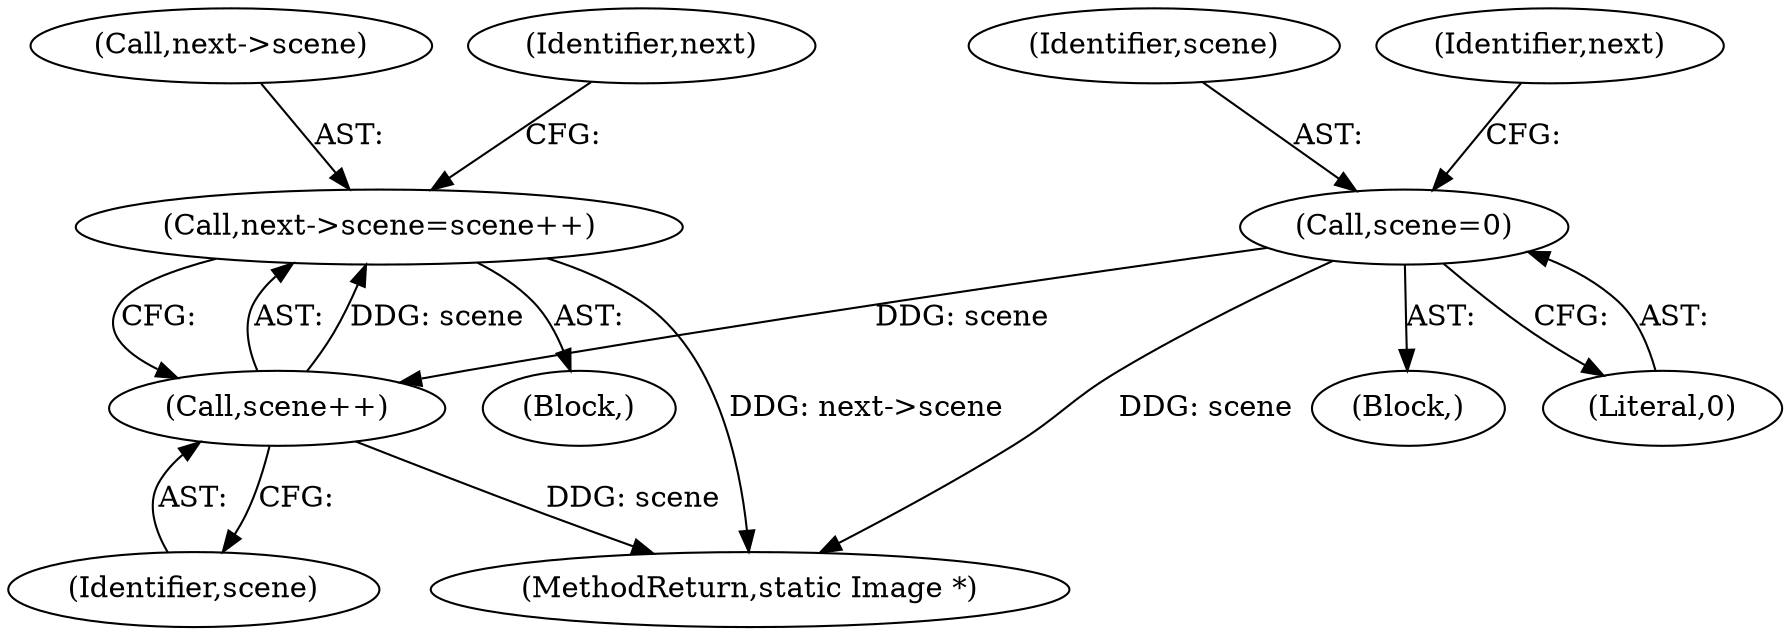 digraph "0_ImageMagick_8598a497e2d1f556a34458cf54b40ba40674734c@pointer" {
"1002247" [label="(Call,next->scene=scene++)"];
"1002251" [label="(Call,scene++)"];
"1002233" [label="(Call,scene=0)"];
"1002247" [label="(Call,next->scene=scene++)"];
"1002234" [label="(Identifier,scene)"];
"1002248" [label="(Call,next->scene)"];
"1000119" [label="(Block,)"];
"1002246" [label="(Block,)"];
"1002260" [label="(MethodReturn,static Image *)"];
"1002252" [label="(Identifier,scene)"];
"1002235" [label="(Literal,0)"];
"1002238" [label="(Identifier,next)"];
"1002254" [label="(Identifier,next)"];
"1002233" [label="(Call,scene=0)"];
"1002251" [label="(Call,scene++)"];
"1002247" -> "1002246"  [label="AST: "];
"1002247" -> "1002251"  [label="CFG: "];
"1002248" -> "1002247"  [label="AST: "];
"1002251" -> "1002247"  [label="AST: "];
"1002254" -> "1002247"  [label="CFG: "];
"1002247" -> "1002260"  [label="DDG: next->scene"];
"1002251" -> "1002247"  [label="DDG: scene"];
"1002251" -> "1002252"  [label="CFG: "];
"1002252" -> "1002251"  [label="AST: "];
"1002251" -> "1002260"  [label="DDG: scene"];
"1002233" -> "1002251"  [label="DDG: scene"];
"1002233" -> "1000119"  [label="AST: "];
"1002233" -> "1002235"  [label="CFG: "];
"1002234" -> "1002233"  [label="AST: "];
"1002235" -> "1002233"  [label="AST: "];
"1002238" -> "1002233"  [label="CFG: "];
"1002233" -> "1002260"  [label="DDG: scene"];
}
